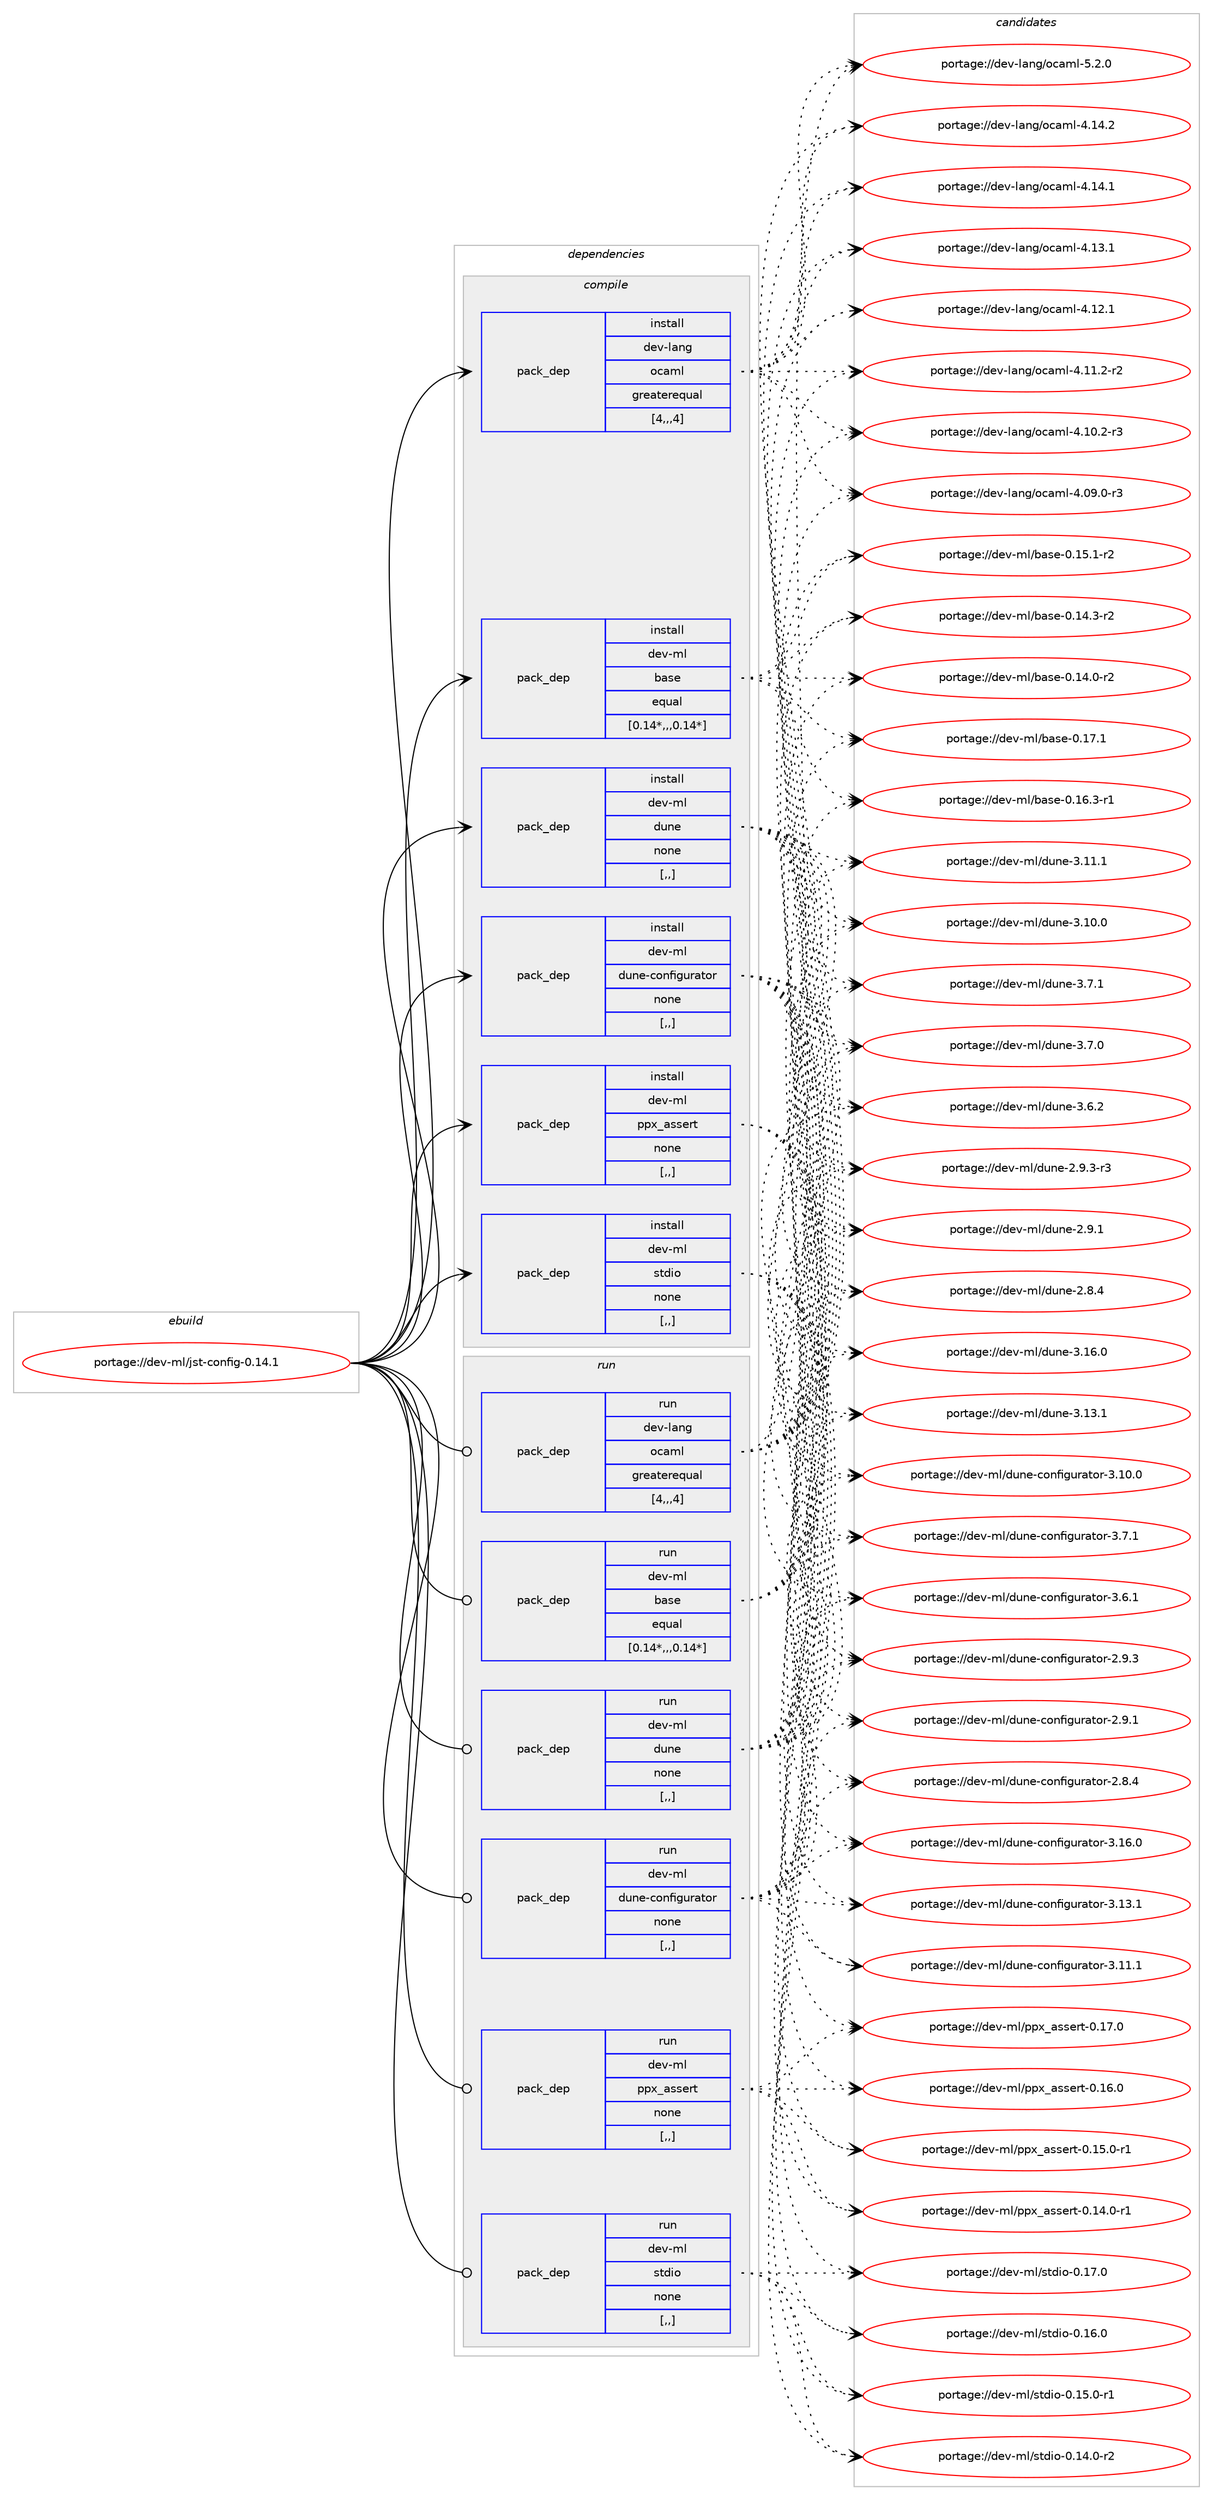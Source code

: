 digraph prolog {

# *************
# Graph options
# *************

newrank=true;
concentrate=true;
compound=true;
graph [rankdir=LR,fontname=Helvetica,fontsize=10,ranksep=1.5];#, ranksep=2.5, nodesep=0.2];
edge  [arrowhead=vee];
node  [fontname=Helvetica,fontsize=10];

# **********
# The ebuild
# **********

subgraph cluster_leftcol {
color=gray;
label=<<i>ebuild</i>>;
id [label="portage://dev-ml/jst-config-0.14.1", color=red, width=4, href="../dev-ml/jst-config-0.14.1.svg"];
}

# ****************
# The dependencies
# ****************

subgraph cluster_midcol {
color=gray;
label=<<i>dependencies</i>>;
subgraph cluster_compile {
fillcolor="#eeeeee";
style=filled;
label=<<i>compile</i>>;
subgraph pack89282 {
dependency119836 [label=<<TABLE BORDER="0" CELLBORDER="1" CELLSPACING="0" CELLPADDING="4" WIDTH="220"><TR><TD ROWSPAN="6" CELLPADDING="30">pack_dep</TD></TR><TR><TD WIDTH="110">install</TD></TR><TR><TD>dev-lang</TD></TR><TR><TD>ocaml</TD></TR><TR><TD>greaterequal</TD></TR><TR><TD>[4,,,4]</TD></TR></TABLE>>, shape=none, color=blue];
}
id:e -> dependency119836:w [weight=20,style="solid",arrowhead="vee"];
subgraph pack89283 {
dependency119837 [label=<<TABLE BORDER="0" CELLBORDER="1" CELLSPACING="0" CELLPADDING="4" WIDTH="220"><TR><TD ROWSPAN="6" CELLPADDING="30">pack_dep</TD></TR><TR><TD WIDTH="110">install</TD></TR><TR><TD>dev-ml</TD></TR><TR><TD>base</TD></TR><TR><TD>equal</TD></TR><TR><TD>[0.14*,,,0.14*]</TD></TR></TABLE>>, shape=none, color=blue];
}
id:e -> dependency119837:w [weight=20,style="solid",arrowhead="vee"];
subgraph pack89284 {
dependency119838 [label=<<TABLE BORDER="0" CELLBORDER="1" CELLSPACING="0" CELLPADDING="4" WIDTH="220"><TR><TD ROWSPAN="6" CELLPADDING="30">pack_dep</TD></TR><TR><TD WIDTH="110">install</TD></TR><TR><TD>dev-ml</TD></TR><TR><TD>dune</TD></TR><TR><TD>none</TD></TR><TR><TD>[,,]</TD></TR></TABLE>>, shape=none, color=blue];
}
id:e -> dependency119838:w [weight=20,style="solid",arrowhead="vee"];
subgraph pack89285 {
dependency119839 [label=<<TABLE BORDER="0" CELLBORDER="1" CELLSPACING="0" CELLPADDING="4" WIDTH="220"><TR><TD ROWSPAN="6" CELLPADDING="30">pack_dep</TD></TR><TR><TD WIDTH="110">install</TD></TR><TR><TD>dev-ml</TD></TR><TR><TD>dune-configurator</TD></TR><TR><TD>none</TD></TR><TR><TD>[,,]</TD></TR></TABLE>>, shape=none, color=blue];
}
id:e -> dependency119839:w [weight=20,style="solid",arrowhead="vee"];
subgraph pack89286 {
dependency119840 [label=<<TABLE BORDER="0" CELLBORDER="1" CELLSPACING="0" CELLPADDING="4" WIDTH="220"><TR><TD ROWSPAN="6" CELLPADDING="30">pack_dep</TD></TR><TR><TD WIDTH="110">install</TD></TR><TR><TD>dev-ml</TD></TR><TR><TD>ppx_assert</TD></TR><TR><TD>none</TD></TR><TR><TD>[,,]</TD></TR></TABLE>>, shape=none, color=blue];
}
id:e -> dependency119840:w [weight=20,style="solid",arrowhead="vee"];
subgraph pack89287 {
dependency119841 [label=<<TABLE BORDER="0" CELLBORDER="1" CELLSPACING="0" CELLPADDING="4" WIDTH="220"><TR><TD ROWSPAN="6" CELLPADDING="30">pack_dep</TD></TR><TR><TD WIDTH="110">install</TD></TR><TR><TD>dev-ml</TD></TR><TR><TD>stdio</TD></TR><TR><TD>none</TD></TR><TR><TD>[,,]</TD></TR></TABLE>>, shape=none, color=blue];
}
id:e -> dependency119841:w [weight=20,style="solid",arrowhead="vee"];
}
subgraph cluster_compileandrun {
fillcolor="#eeeeee";
style=filled;
label=<<i>compile and run</i>>;
}
subgraph cluster_run {
fillcolor="#eeeeee";
style=filled;
label=<<i>run</i>>;
subgraph pack89288 {
dependency119842 [label=<<TABLE BORDER="0" CELLBORDER="1" CELLSPACING="0" CELLPADDING="4" WIDTH="220"><TR><TD ROWSPAN="6" CELLPADDING="30">pack_dep</TD></TR><TR><TD WIDTH="110">run</TD></TR><TR><TD>dev-lang</TD></TR><TR><TD>ocaml</TD></TR><TR><TD>greaterequal</TD></TR><TR><TD>[4,,,4]</TD></TR></TABLE>>, shape=none, color=blue];
}
id:e -> dependency119842:w [weight=20,style="solid",arrowhead="odot"];
subgraph pack89289 {
dependency119843 [label=<<TABLE BORDER="0" CELLBORDER="1" CELLSPACING="0" CELLPADDING="4" WIDTH="220"><TR><TD ROWSPAN="6" CELLPADDING="30">pack_dep</TD></TR><TR><TD WIDTH="110">run</TD></TR><TR><TD>dev-ml</TD></TR><TR><TD>base</TD></TR><TR><TD>equal</TD></TR><TR><TD>[0.14*,,,0.14*]</TD></TR></TABLE>>, shape=none, color=blue];
}
id:e -> dependency119843:w [weight=20,style="solid",arrowhead="odot"];
subgraph pack89290 {
dependency119844 [label=<<TABLE BORDER="0" CELLBORDER="1" CELLSPACING="0" CELLPADDING="4" WIDTH="220"><TR><TD ROWSPAN="6" CELLPADDING="30">pack_dep</TD></TR><TR><TD WIDTH="110">run</TD></TR><TR><TD>dev-ml</TD></TR><TR><TD>dune</TD></TR><TR><TD>none</TD></TR><TR><TD>[,,]</TD></TR></TABLE>>, shape=none, color=blue];
}
id:e -> dependency119844:w [weight=20,style="solid",arrowhead="odot"];
subgraph pack89291 {
dependency119845 [label=<<TABLE BORDER="0" CELLBORDER="1" CELLSPACING="0" CELLPADDING="4" WIDTH="220"><TR><TD ROWSPAN="6" CELLPADDING="30">pack_dep</TD></TR><TR><TD WIDTH="110">run</TD></TR><TR><TD>dev-ml</TD></TR><TR><TD>dune-configurator</TD></TR><TR><TD>none</TD></TR><TR><TD>[,,]</TD></TR></TABLE>>, shape=none, color=blue];
}
id:e -> dependency119845:w [weight=20,style="solid",arrowhead="odot"];
subgraph pack89292 {
dependency119846 [label=<<TABLE BORDER="0" CELLBORDER="1" CELLSPACING="0" CELLPADDING="4" WIDTH="220"><TR><TD ROWSPAN="6" CELLPADDING="30">pack_dep</TD></TR><TR><TD WIDTH="110">run</TD></TR><TR><TD>dev-ml</TD></TR><TR><TD>ppx_assert</TD></TR><TR><TD>none</TD></TR><TR><TD>[,,]</TD></TR></TABLE>>, shape=none, color=blue];
}
id:e -> dependency119846:w [weight=20,style="solid",arrowhead="odot"];
subgraph pack89293 {
dependency119847 [label=<<TABLE BORDER="0" CELLBORDER="1" CELLSPACING="0" CELLPADDING="4" WIDTH="220"><TR><TD ROWSPAN="6" CELLPADDING="30">pack_dep</TD></TR><TR><TD WIDTH="110">run</TD></TR><TR><TD>dev-ml</TD></TR><TR><TD>stdio</TD></TR><TR><TD>none</TD></TR><TR><TD>[,,]</TD></TR></TABLE>>, shape=none, color=blue];
}
id:e -> dependency119847:w [weight=20,style="solid",arrowhead="odot"];
}
}

# **************
# The candidates
# **************

subgraph cluster_choices {
rank=same;
color=gray;
label=<<i>candidates</i>>;

subgraph choice89282 {
color=black;
nodesep=1;
choice1001011184510897110103471119997109108455346504648 [label="portage://dev-lang/ocaml-5.2.0", color=red, width=4,href="../dev-lang/ocaml-5.2.0.svg"];
choice100101118451089711010347111999710910845524649524650 [label="portage://dev-lang/ocaml-4.14.2", color=red, width=4,href="../dev-lang/ocaml-4.14.2.svg"];
choice100101118451089711010347111999710910845524649524649 [label="portage://dev-lang/ocaml-4.14.1", color=red, width=4,href="../dev-lang/ocaml-4.14.1.svg"];
choice100101118451089711010347111999710910845524649514649 [label="portage://dev-lang/ocaml-4.13.1", color=red, width=4,href="../dev-lang/ocaml-4.13.1.svg"];
choice100101118451089711010347111999710910845524649504649 [label="portage://dev-lang/ocaml-4.12.1", color=red, width=4,href="../dev-lang/ocaml-4.12.1.svg"];
choice1001011184510897110103471119997109108455246494946504511450 [label="portage://dev-lang/ocaml-4.11.2-r2", color=red, width=4,href="../dev-lang/ocaml-4.11.2-r2.svg"];
choice1001011184510897110103471119997109108455246494846504511451 [label="portage://dev-lang/ocaml-4.10.2-r3", color=red, width=4,href="../dev-lang/ocaml-4.10.2-r3.svg"];
choice1001011184510897110103471119997109108455246485746484511451 [label="portage://dev-lang/ocaml-4.09.0-r3", color=red, width=4,href="../dev-lang/ocaml-4.09.0-r3.svg"];
dependency119836:e -> choice1001011184510897110103471119997109108455346504648:w [style=dotted,weight="100"];
dependency119836:e -> choice100101118451089711010347111999710910845524649524650:w [style=dotted,weight="100"];
dependency119836:e -> choice100101118451089711010347111999710910845524649524649:w [style=dotted,weight="100"];
dependency119836:e -> choice100101118451089711010347111999710910845524649514649:w [style=dotted,weight="100"];
dependency119836:e -> choice100101118451089711010347111999710910845524649504649:w [style=dotted,weight="100"];
dependency119836:e -> choice1001011184510897110103471119997109108455246494946504511450:w [style=dotted,weight="100"];
dependency119836:e -> choice1001011184510897110103471119997109108455246494846504511451:w [style=dotted,weight="100"];
dependency119836:e -> choice1001011184510897110103471119997109108455246485746484511451:w [style=dotted,weight="100"];
}
subgraph choice89283 {
color=black;
nodesep=1;
choice1001011184510910847989711510145484649554649 [label="portage://dev-ml/base-0.17.1", color=red, width=4,href="../dev-ml/base-0.17.1.svg"];
choice10010111845109108479897115101454846495446514511449 [label="portage://dev-ml/base-0.16.3-r1", color=red, width=4,href="../dev-ml/base-0.16.3-r1.svg"];
choice10010111845109108479897115101454846495346494511450 [label="portage://dev-ml/base-0.15.1-r2", color=red, width=4,href="../dev-ml/base-0.15.1-r2.svg"];
choice10010111845109108479897115101454846495246514511450 [label="portage://dev-ml/base-0.14.3-r2", color=red, width=4,href="../dev-ml/base-0.14.3-r2.svg"];
choice10010111845109108479897115101454846495246484511450 [label="portage://dev-ml/base-0.14.0-r2", color=red, width=4,href="../dev-ml/base-0.14.0-r2.svg"];
dependency119837:e -> choice1001011184510910847989711510145484649554649:w [style=dotted,weight="100"];
dependency119837:e -> choice10010111845109108479897115101454846495446514511449:w [style=dotted,weight="100"];
dependency119837:e -> choice10010111845109108479897115101454846495346494511450:w [style=dotted,weight="100"];
dependency119837:e -> choice10010111845109108479897115101454846495246514511450:w [style=dotted,weight="100"];
dependency119837:e -> choice10010111845109108479897115101454846495246484511450:w [style=dotted,weight="100"];
}
subgraph choice89284 {
color=black;
nodesep=1;
choice100101118451091084710011711010145514649544648 [label="portage://dev-ml/dune-3.16.0", color=red, width=4,href="../dev-ml/dune-3.16.0.svg"];
choice100101118451091084710011711010145514649514649 [label="portage://dev-ml/dune-3.13.1", color=red, width=4,href="../dev-ml/dune-3.13.1.svg"];
choice100101118451091084710011711010145514649494649 [label="portage://dev-ml/dune-3.11.1", color=red, width=4,href="../dev-ml/dune-3.11.1.svg"];
choice100101118451091084710011711010145514649484648 [label="portage://dev-ml/dune-3.10.0", color=red, width=4,href="../dev-ml/dune-3.10.0.svg"];
choice1001011184510910847100117110101455146554649 [label="portage://dev-ml/dune-3.7.1", color=red, width=4,href="../dev-ml/dune-3.7.1.svg"];
choice1001011184510910847100117110101455146554648 [label="portage://dev-ml/dune-3.7.0", color=red, width=4,href="../dev-ml/dune-3.7.0.svg"];
choice1001011184510910847100117110101455146544650 [label="portage://dev-ml/dune-3.6.2", color=red, width=4,href="../dev-ml/dune-3.6.2.svg"];
choice10010111845109108471001171101014550465746514511451 [label="portage://dev-ml/dune-2.9.3-r3", color=red, width=4,href="../dev-ml/dune-2.9.3-r3.svg"];
choice1001011184510910847100117110101455046574649 [label="portage://dev-ml/dune-2.9.1", color=red, width=4,href="../dev-ml/dune-2.9.1.svg"];
choice1001011184510910847100117110101455046564652 [label="portage://dev-ml/dune-2.8.4", color=red, width=4,href="../dev-ml/dune-2.8.4.svg"];
dependency119838:e -> choice100101118451091084710011711010145514649544648:w [style=dotted,weight="100"];
dependency119838:e -> choice100101118451091084710011711010145514649514649:w [style=dotted,weight="100"];
dependency119838:e -> choice100101118451091084710011711010145514649494649:w [style=dotted,weight="100"];
dependency119838:e -> choice100101118451091084710011711010145514649484648:w [style=dotted,weight="100"];
dependency119838:e -> choice1001011184510910847100117110101455146554649:w [style=dotted,weight="100"];
dependency119838:e -> choice1001011184510910847100117110101455146554648:w [style=dotted,weight="100"];
dependency119838:e -> choice1001011184510910847100117110101455146544650:w [style=dotted,weight="100"];
dependency119838:e -> choice10010111845109108471001171101014550465746514511451:w [style=dotted,weight="100"];
dependency119838:e -> choice1001011184510910847100117110101455046574649:w [style=dotted,weight="100"];
dependency119838:e -> choice1001011184510910847100117110101455046564652:w [style=dotted,weight="100"];
}
subgraph choice89285 {
color=black;
nodesep=1;
choice100101118451091084710011711010145991111101021051031171149711611111445514649544648 [label="portage://dev-ml/dune-configurator-3.16.0", color=red, width=4,href="../dev-ml/dune-configurator-3.16.0.svg"];
choice100101118451091084710011711010145991111101021051031171149711611111445514649514649 [label="portage://dev-ml/dune-configurator-3.13.1", color=red, width=4,href="../dev-ml/dune-configurator-3.13.1.svg"];
choice100101118451091084710011711010145991111101021051031171149711611111445514649494649 [label="portage://dev-ml/dune-configurator-3.11.1", color=red, width=4,href="../dev-ml/dune-configurator-3.11.1.svg"];
choice100101118451091084710011711010145991111101021051031171149711611111445514649484648 [label="portage://dev-ml/dune-configurator-3.10.0", color=red, width=4,href="../dev-ml/dune-configurator-3.10.0.svg"];
choice1001011184510910847100117110101459911111010210510311711497116111114455146554649 [label="portage://dev-ml/dune-configurator-3.7.1", color=red, width=4,href="../dev-ml/dune-configurator-3.7.1.svg"];
choice1001011184510910847100117110101459911111010210510311711497116111114455146544649 [label="portage://dev-ml/dune-configurator-3.6.1", color=red, width=4,href="../dev-ml/dune-configurator-3.6.1.svg"];
choice1001011184510910847100117110101459911111010210510311711497116111114455046574651 [label="portage://dev-ml/dune-configurator-2.9.3", color=red, width=4,href="../dev-ml/dune-configurator-2.9.3.svg"];
choice1001011184510910847100117110101459911111010210510311711497116111114455046574649 [label="portage://dev-ml/dune-configurator-2.9.1", color=red, width=4,href="../dev-ml/dune-configurator-2.9.1.svg"];
choice1001011184510910847100117110101459911111010210510311711497116111114455046564652 [label="portage://dev-ml/dune-configurator-2.8.4", color=red, width=4,href="../dev-ml/dune-configurator-2.8.4.svg"];
dependency119839:e -> choice100101118451091084710011711010145991111101021051031171149711611111445514649544648:w [style=dotted,weight="100"];
dependency119839:e -> choice100101118451091084710011711010145991111101021051031171149711611111445514649514649:w [style=dotted,weight="100"];
dependency119839:e -> choice100101118451091084710011711010145991111101021051031171149711611111445514649494649:w [style=dotted,weight="100"];
dependency119839:e -> choice100101118451091084710011711010145991111101021051031171149711611111445514649484648:w [style=dotted,weight="100"];
dependency119839:e -> choice1001011184510910847100117110101459911111010210510311711497116111114455146554649:w [style=dotted,weight="100"];
dependency119839:e -> choice1001011184510910847100117110101459911111010210510311711497116111114455146544649:w [style=dotted,weight="100"];
dependency119839:e -> choice1001011184510910847100117110101459911111010210510311711497116111114455046574651:w [style=dotted,weight="100"];
dependency119839:e -> choice1001011184510910847100117110101459911111010210510311711497116111114455046574649:w [style=dotted,weight="100"];
dependency119839:e -> choice1001011184510910847100117110101459911111010210510311711497116111114455046564652:w [style=dotted,weight="100"];
}
subgraph choice89286 {
color=black;
nodesep=1;
choice1001011184510910847112112120959711511510111411645484649554648 [label="portage://dev-ml/ppx_assert-0.17.0", color=red, width=4,href="../dev-ml/ppx_assert-0.17.0.svg"];
choice1001011184510910847112112120959711511510111411645484649544648 [label="portage://dev-ml/ppx_assert-0.16.0", color=red, width=4,href="../dev-ml/ppx_assert-0.16.0.svg"];
choice10010111845109108471121121209597115115101114116454846495346484511449 [label="portage://dev-ml/ppx_assert-0.15.0-r1", color=red, width=4,href="../dev-ml/ppx_assert-0.15.0-r1.svg"];
choice10010111845109108471121121209597115115101114116454846495246484511449 [label="portage://dev-ml/ppx_assert-0.14.0-r1", color=red, width=4,href="../dev-ml/ppx_assert-0.14.0-r1.svg"];
dependency119840:e -> choice1001011184510910847112112120959711511510111411645484649554648:w [style=dotted,weight="100"];
dependency119840:e -> choice1001011184510910847112112120959711511510111411645484649544648:w [style=dotted,weight="100"];
dependency119840:e -> choice10010111845109108471121121209597115115101114116454846495346484511449:w [style=dotted,weight="100"];
dependency119840:e -> choice10010111845109108471121121209597115115101114116454846495246484511449:w [style=dotted,weight="100"];
}
subgraph choice89287 {
color=black;
nodesep=1;
choice100101118451091084711511610010511145484649554648 [label="portage://dev-ml/stdio-0.17.0", color=red, width=4,href="../dev-ml/stdio-0.17.0.svg"];
choice100101118451091084711511610010511145484649544648 [label="portage://dev-ml/stdio-0.16.0", color=red, width=4,href="../dev-ml/stdio-0.16.0.svg"];
choice1001011184510910847115116100105111454846495346484511449 [label="portage://dev-ml/stdio-0.15.0-r1", color=red, width=4,href="../dev-ml/stdio-0.15.0-r1.svg"];
choice1001011184510910847115116100105111454846495246484511450 [label="portage://dev-ml/stdio-0.14.0-r2", color=red, width=4,href="../dev-ml/stdio-0.14.0-r2.svg"];
dependency119841:e -> choice100101118451091084711511610010511145484649554648:w [style=dotted,weight="100"];
dependency119841:e -> choice100101118451091084711511610010511145484649544648:w [style=dotted,weight="100"];
dependency119841:e -> choice1001011184510910847115116100105111454846495346484511449:w [style=dotted,weight="100"];
dependency119841:e -> choice1001011184510910847115116100105111454846495246484511450:w [style=dotted,weight="100"];
}
subgraph choice89288 {
color=black;
nodesep=1;
choice1001011184510897110103471119997109108455346504648 [label="portage://dev-lang/ocaml-5.2.0", color=red, width=4,href="../dev-lang/ocaml-5.2.0.svg"];
choice100101118451089711010347111999710910845524649524650 [label="portage://dev-lang/ocaml-4.14.2", color=red, width=4,href="../dev-lang/ocaml-4.14.2.svg"];
choice100101118451089711010347111999710910845524649524649 [label="portage://dev-lang/ocaml-4.14.1", color=red, width=4,href="../dev-lang/ocaml-4.14.1.svg"];
choice100101118451089711010347111999710910845524649514649 [label="portage://dev-lang/ocaml-4.13.1", color=red, width=4,href="../dev-lang/ocaml-4.13.1.svg"];
choice100101118451089711010347111999710910845524649504649 [label="portage://dev-lang/ocaml-4.12.1", color=red, width=4,href="../dev-lang/ocaml-4.12.1.svg"];
choice1001011184510897110103471119997109108455246494946504511450 [label="portage://dev-lang/ocaml-4.11.2-r2", color=red, width=4,href="../dev-lang/ocaml-4.11.2-r2.svg"];
choice1001011184510897110103471119997109108455246494846504511451 [label="portage://dev-lang/ocaml-4.10.2-r3", color=red, width=4,href="../dev-lang/ocaml-4.10.2-r3.svg"];
choice1001011184510897110103471119997109108455246485746484511451 [label="portage://dev-lang/ocaml-4.09.0-r3", color=red, width=4,href="../dev-lang/ocaml-4.09.0-r3.svg"];
dependency119842:e -> choice1001011184510897110103471119997109108455346504648:w [style=dotted,weight="100"];
dependency119842:e -> choice100101118451089711010347111999710910845524649524650:w [style=dotted,weight="100"];
dependency119842:e -> choice100101118451089711010347111999710910845524649524649:w [style=dotted,weight="100"];
dependency119842:e -> choice100101118451089711010347111999710910845524649514649:w [style=dotted,weight="100"];
dependency119842:e -> choice100101118451089711010347111999710910845524649504649:w [style=dotted,weight="100"];
dependency119842:e -> choice1001011184510897110103471119997109108455246494946504511450:w [style=dotted,weight="100"];
dependency119842:e -> choice1001011184510897110103471119997109108455246494846504511451:w [style=dotted,weight="100"];
dependency119842:e -> choice1001011184510897110103471119997109108455246485746484511451:w [style=dotted,weight="100"];
}
subgraph choice89289 {
color=black;
nodesep=1;
choice1001011184510910847989711510145484649554649 [label="portage://dev-ml/base-0.17.1", color=red, width=4,href="../dev-ml/base-0.17.1.svg"];
choice10010111845109108479897115101454846495446514511449 [label="portage://dev-ml/base-0.16.3-r1", color=red, width=4,href="../dev-ml/base-0.16.3-r1.svg"];
choice10010111845109108479897115101454846495346494511450 [label="portage://dev-ml/base-0.15.1-r2", color=red, width=4,href="../dev-ml/base-0.15.1-r2.svg"];
choice10010111845109108479897115101454846495246514511450 [label="portage://dev-ml/base-0.14.3-r2", color=red, width=4,href="../dev-ml/base-0.14.3-r2.svg"];
choice10010111845109108479897115101454846495246484511450 [label="portage://dev-ml/base-0.14.0-r2", color=red, width=4,href="../dev-ml/base-0.14.0-r2.svg"];
dependency119843:e -> choice1001011184510910847989711510145484649554649:w [style=dotted,weight="100"];
dependency119843:e -> choice10010111845109108479897115101454846495446514511449:w [style=dotted,weight="100"];
dependency119843:e -> choice10010111845109108479897115101454846495346494511450:w [style=dotted,weight="100"];
dependency119843:e -> choice10010111845109108479897115101454846495246514511450:w [style=dotted,weight="100"];
dependency119843:e -> choice10010111845109108479897115101454846495246484511450:w [style=dotted,weight="100"];
}
subgraph choice89290 {
color=black;
nodesep=1;
choice100101118451091084710011711010145514649544648 [label="portage://dev-ml/dune-3.16.0", color=red, width=4,href="../dev-ml/dune-3.16.0.svg"];
choice100101118451091084710011711010145514649514649 [label="portage://dev-ml/dune-3.13.1", color=red, width=4,href="../dev-ml/dune-3.13.1.svg"];
choice100101118451091084710011711010145514649494649 [label="portage://dev-ml/dune-3.11.1", color=red, width=4,href="../dev-ml/dune-3.11.1.svg"];
choice100101118451091084710011711010145514649484648 [label="portage://dev-ml/dune-3.10.0", color=red, width=4,href="../dev-ml/dune-3.10.0.svg"];
choice1001011184510910847100117110101455146554649 [label="portage://dev-ml/dune-3.7.1", color=red, width=4,href="../dev-ml/dune-3.7.1.svg"];
choice1001011184510910847100117110101455146554648 [label="portage://dev-ml/dune-3.7.0", color=red, width=4,href="../dev-ml/dune-3.7.0.svg"];
choice1001011184510910847100117110101455146544650 [label="portage://dev-ml/dune-3.6.2", color=red, width=4,href="../dev-ml/dune-3.6.2.svg"];
choice10010111845109108471001171101014550465746514511451 [label="portage://dev-ml/dune-2.9.3-r3", color=red, width=4,href="../dev-ml/dune-2.9.3-r3.svg"];
choice1001011184510910847100117110101455046574649 [label="portage://dev-ml/dune-2.9.1", color=red, width=4,href="../dev-ml/dune-2.9.1.svg"];
choice1001011184510910847100117110101455046564652 [label="portage://dev-ml/dune-2.8.4", color=red, width=4,href="../dev-ml/dune-2.8.4.svg"];
dependency119844:e -> choice100101118451091084710011711010145514649544648:w [style=dotted,weight="100"];
dependency119844:e -> choice100101118451091084710011711010145514649514649:w [style=dotted,weight="100"];
dependency119844:e -> choice100101118451091084710011711010145514649494649:w [style=dotted,weight="100"];
dependency119844:e -> choice100101118451091084710011711010145514649484648:w [style=dotted,weight="100"];
dependency119844:e -> choice1001011184510910847100117110101455146554649:w [style=dotted,weight="100"];
dependency119844:e -> choice1001011184510910847100117110101455146554648:w [style=dotted,weight="100"];
dependency119844:e -> choice1001011184510910847100117110101455146544650:w [style=dotted,weight="100"];
dependency119844:e -> choice10010111845109108471001171101014550465746514511451:w [style=dotted,weight="100"];
dependency119844:e -> choice1001011184510910847100117110101455046574649:w [style=dotted,weight="100"];
dependency119844:e -> choice1001011184510910847100117110101455046564652:w [style=dotted,weight="100"];
}
subgraph choice89291 {
color=black;
nodesep=1;
choice100101118451091084710011711010145991111101021051031171149711611111445514649544648 [label="portage://dev-ml/dune-configurator-3.16.0", color=red, width=4,href="../dev-ml/dune-configurator-3.16.0.svg"];
choice100101118451091084710011711010145991111101021051031171149711611111445514649514649 [label="portage://dev-ml/dune-configurator-3.13.1", color=red, width=4,href="../dev-ml/dune-configurator-3.13.1.svg"];
choice100101118451091084710011711010145991111101021051031171149711611111445514649494649 [label="portage://dev-ml/dune-configurator-3.11.1", color=red, width=4,href="../dev-ml/dune-configurator-3.11.1.svg"];
choice100101118451091084710011711010145991111101021051031171149711611111445514649484648 [label="portage://dev-ml/dune-configurator-3.10.0", color=red, width=4,href="../dev-ml/dune-configurator-3.10.0.svg"];
choice1001011184510910847100117110101459911111010210510311711497116111114455146554649 [label="portage://dev-ml/dune-configurator-3.7.1", color=red, width=4,href="../dev-ml/dune-configurator-3.7.1.svg"];
choice1001011184510910847100117110101459911111010210510311711497116111114455146544649 [label="portage://dev-ml/dune-configurator-3.6.1", color=red, width=4,href="../dev-ml/dune-configurator-3.6.1.svg"];
choice1001011184510910847100117110101459911111010210510311711497116111114455046574651 [label="portage://dev-ml/dune-configurator-2.9.3", color=red, width=4,href="../dev-ml/dune-configurator-2.9.3.svg"];
choice1001011184510910847100117110101459911111010210510311711497116111114455046574649 [label="portage://dev-ml/dune-configurator-2.9.1", color=red, width=4,href="../dev-ml/dune-configurator-2.9.1.svg"];
choice1001011184510910847100117110101459911111010210510311711497116111114455046564652 [label="portage://dev-ml/dune-configurator-2.8.4", color=red, width=4,href="../dev-ml/dune-configurator-2.8.4.svg"];
dependency119845:e -> choice100101118451091084710011711010145991111101021051031171149711611111445514649544648:w [style=dotted,weight="100"];
dependency119845:e -> choice100101118451091084710011711010145991111101021051031171149711611111445514649514649:w [style=dotted,weight="100"];
dependency119845:e -> choice100101118451091084710011711010145991111101021051031171149711611111445514649494649:w [style=dotted,weight="100"];
dependency119845:e -> choice100101118451091084710011711010145991111101021051031171149711611111445514649484648:w [style=dotted,weight="100"];
dependency119845:e -> choice1001011184510910847100117110101459911111010210510311711497116111114455146554649:w [style=dotted,weight="100"];
dependency119845:e -> choice1001011184510910847100117110101459911111010210510311711497116111114455146544649:w [style=dotted,weight="100"];
dependency119845:e -> choice1001011184510910847100117110101459911111010210510311711497116111114455046574651:w [style=dotted,weight="100"];
dependency119845:e -> choice1001011184510910847100117110101459911111010210510311711497116111114455046574649:w [style=dotted,weight="100"];
dependency119845:e -> choice1001011184510910847100117110101459911111010210510311711497116111114455046564652:w [style=dotted,weight="100"];
}
subgraph choice89292 {
color=black;
nodesep=1;
choice1001011184510910847112112120959711511510111411645484649554648 [label="portage://dev-ml/ppx_assert-0.17.0", color=red, width=4,href="../dev-ml/ppx_assert-0.17.0.svg"];
choice1001011184510910847112112120959711511510111411645484649544648 [label="portage://dev-ml/ppx_assert-0.16.0", color=red, width=4,href="../dev-ml/ppx_assert-0.16.0.svg"];
choice10010111845109108471121121209597115115101114116454846495346484511449 [label="portage://dev-ml/ppx_assert-0.15.0-r1", color=red, width=4,href="../dev-ml/ppx_assert-0.15.0-r1.svg"];
choice10010111845109108471121121209597115115101114116454846495246484511449 [label="portage://dev-ml/ppx_assert-0.14.0-r1", color=red, width=4,href="../dev-ml/ppx_assert-0.14.0-r1.svg"];
dependency119846:e -> choice1001011184510910847112112120959711511510111411645484649554648:w [style=dotted,weight="100"];
dependency119846:e -> choice1001011184510910847112112120959711511510111411645484649544648:w [style=dotted,weight="100"];
dependency119846:e -> choice10010111845109108471121121209597115115101114116454846495346484511449:w [style=dotted,weight="100"];
dependency119846:e -> choice10010111845109108471121121209597115115101114116454846495246484511449:w [style=dotted,weight="100"];
}
subgraph choice89293 {
color=black;
nodesep=1;
choice100101118451091084711511610010511145484649554648 [label="portage://dev-ml/stdio-0.17.0", color=red, width=4,href="../dev-ml/stdio-0.17.0.svg"];
choice100101118451091084711511610010511145484649544648 [label="portage://dev-ml/stdio-0.16.0", color=red, width=4,href="../dev-ml/stdio-0.16.0.svg"];
choice1001011184510910847115116100105111454846495346484511449 [label="portage://dev-ml/stdio-0.15.0-r1", color=red, width=4,href="../dev-ml/stdio-0.15.0-r1.svg"];
choice1001011184510910847115116100105111454846495246484511450 [label="portage://dev-ml/stdio-0.14.0-r2", color=red, width=4,href="../dev-ml/stdio-0.14.0-r2.svg"];
dependency119847:e -> choice100101118451091084711511610010511145484649554648:w [style=dotted,weight="100"];
dependency119847:e -> choice100101118451091084711511610010511145484649544648:w [style=dotted,weight="100"];
dependency119847:e -> choice1001011184510910847115116100105111454846495346484511449:w [style=dotted,weight="100"];
dependency119847:e -> choice1001011184510910847115116100105111454846495246484511450:w [style=dotted,weight="100"];
}
}

}
